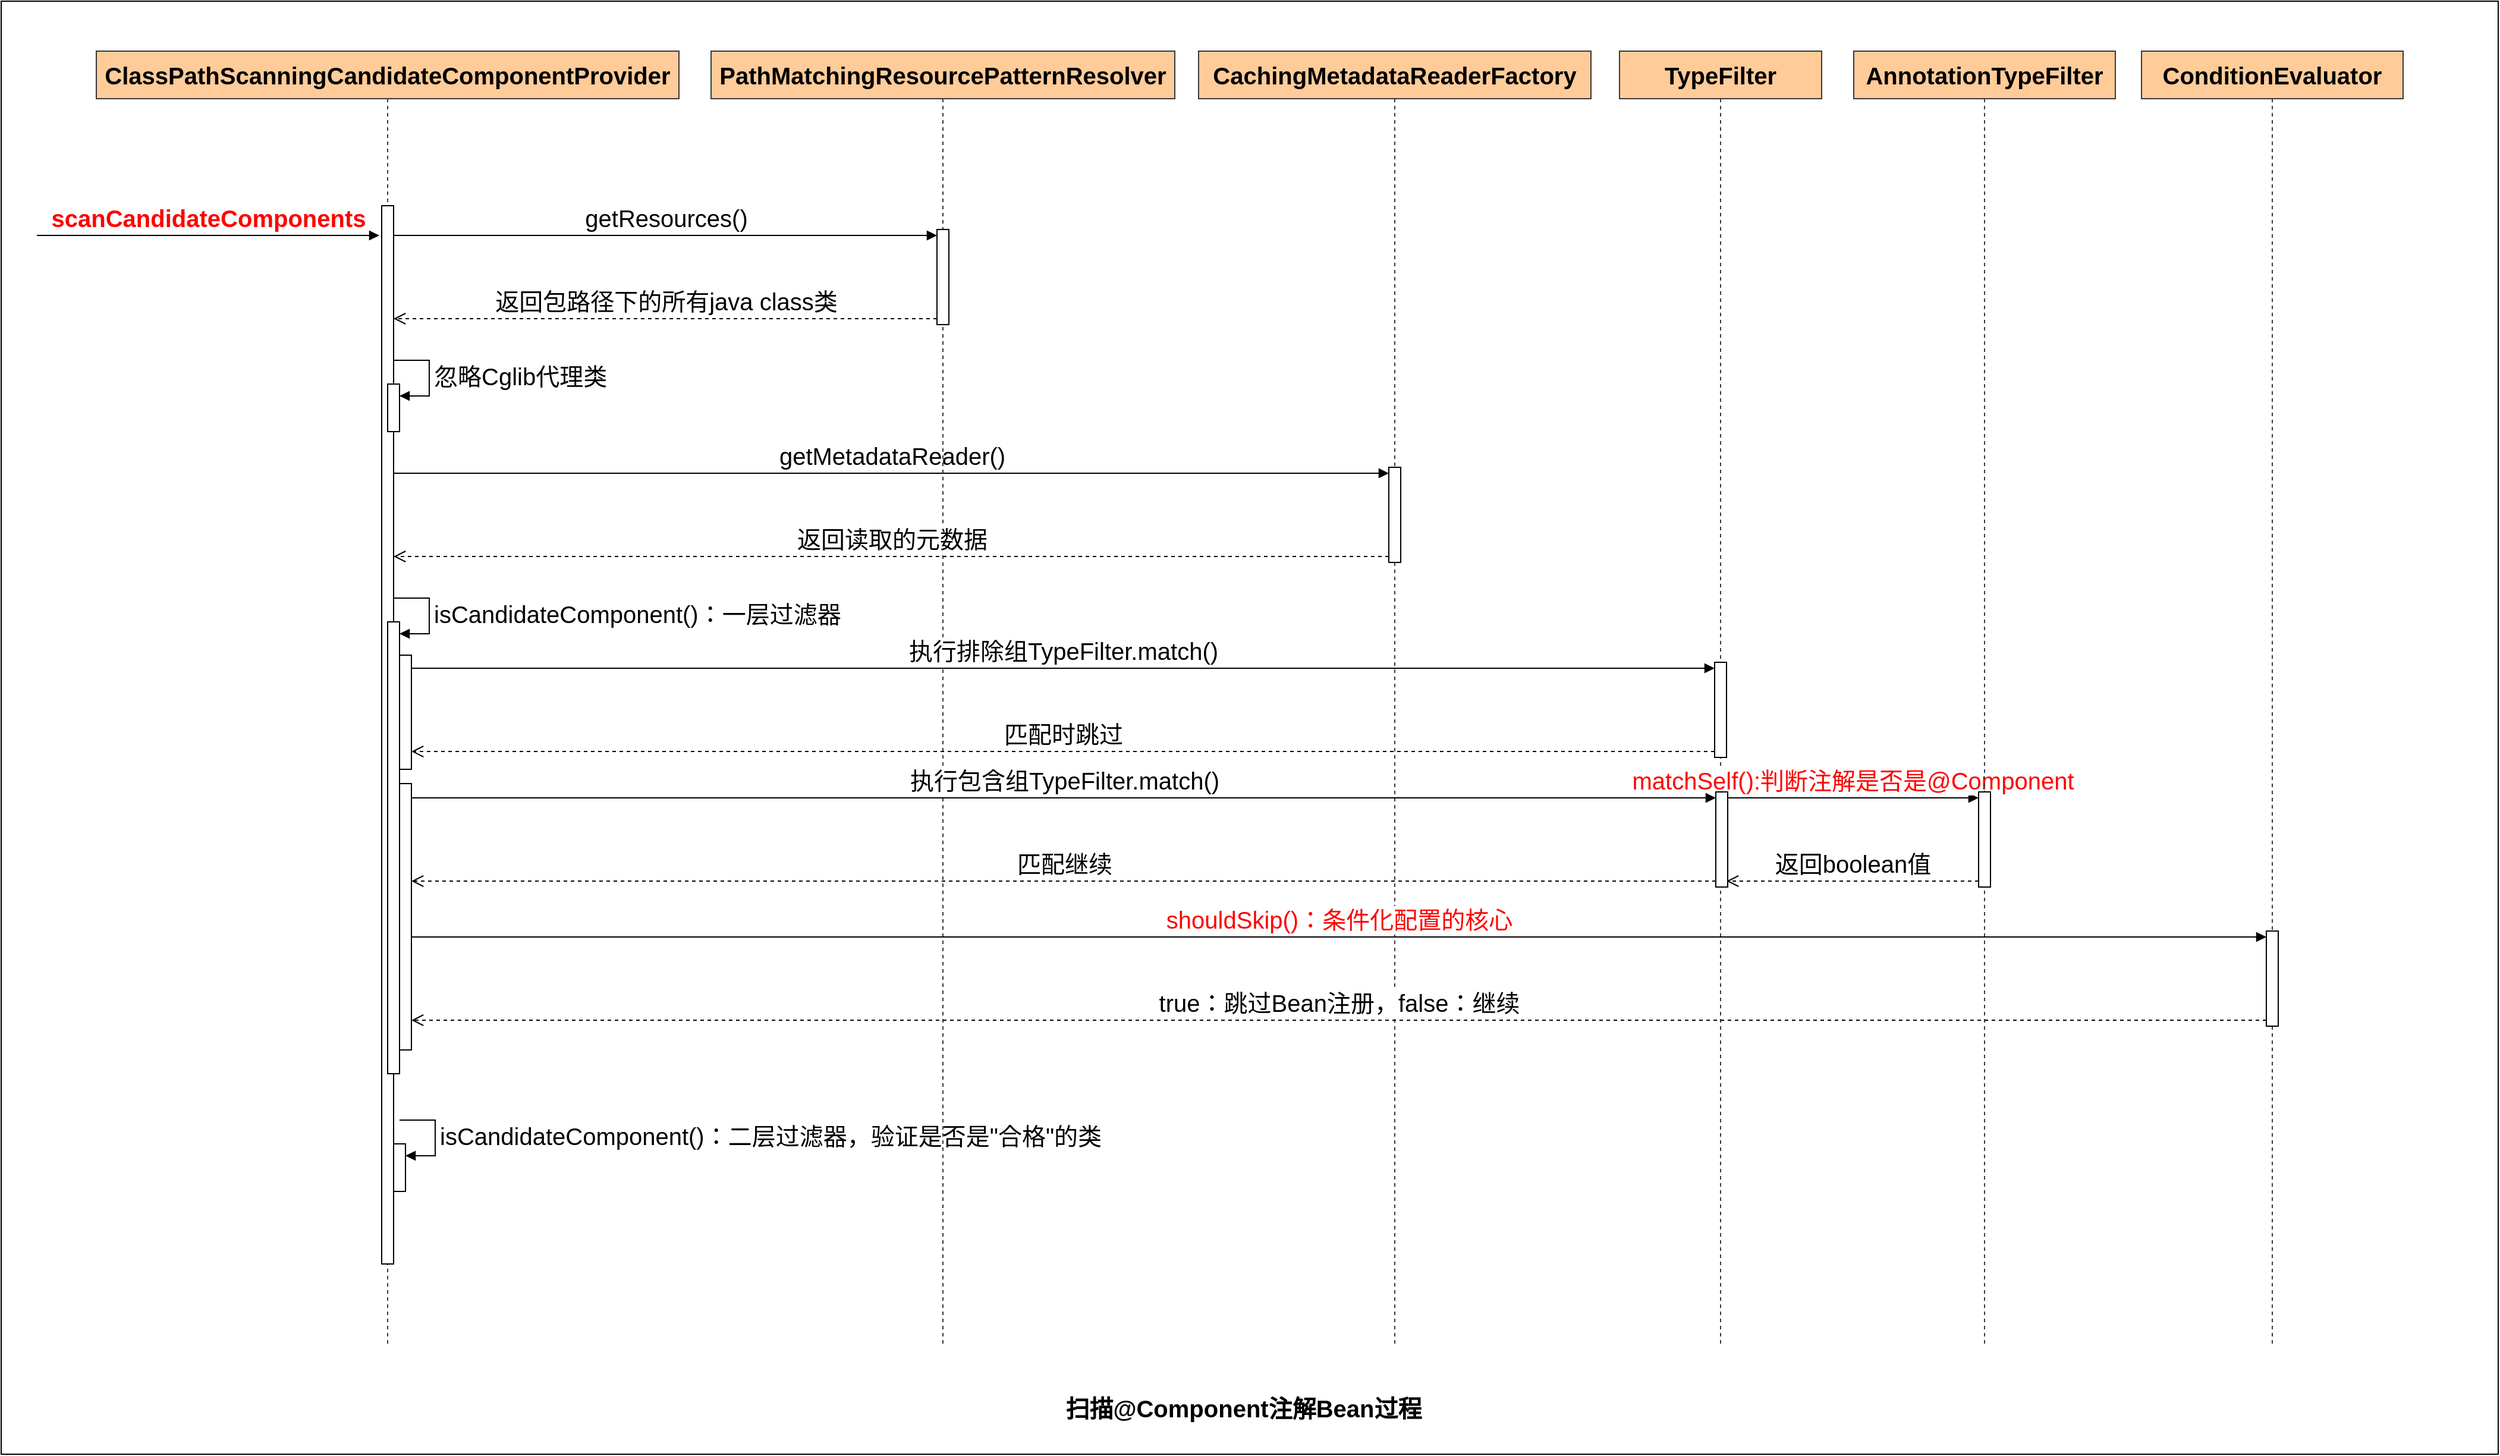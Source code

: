 <mxfile version="28.2.5">
  <diagram name="第 1 页" id="A2wYnKDMZFF023bxGnZ8">
    <mxGraphModel dx="2037" dy="1126" grid="1" gridSize="10" guides="1" tooltips="1" connect="1" arrows="1" fold="1" page="1" pageScale="1" pageWidth="827" pageHeight="1169" background="none" math="0" shadow="0">
      <root>
        <mxCell id="0" />
        <mxCell id="1" parent="0" />
        <mxCell id="-QrxRBGIXTvyxB3OS5xk-55" value="" style="rounded=0;whiteSpace=wrap;html=1;" parent="1" vertex="1">
          <mxGeometry x="10" y="168" width="2100" height="1222" as="geometry" />
        </mxCell>
        <mxCell id="-QrxRBGIXTvyxB3OS5xk-1" value="ClassPathScanningCandidateComponentProvider" style="shape=umlLifeline;whiteSpace=wrap;html=1;container=1;dropTarget=0;collapsible=0;recursiveResize=0;outlineConnect=0;portConstraint=eastwest;newEdgeStyle={&quot;curved&quot;:0,&quot;rounded&quot;:0};fontSize=20;fontStyle=1;points=[[0,0,0,0,5],[0,1,0,0,-5],[1,0,0,0,5],[1,1,0,0,-5]];perimeter=rectanglePerimeter;targetShapes=umlLifeline;participant=label;fillColor=#ffcc99;strokeColor=#36393d;" parent="1" vertex="1">
          <mxGeometry x="90" y="210" width="490" height="1090" as="geometry" />
        </mxCell>
        <mxCell id="-QrxRBGIXTvyxB3OS5xk-2" value="" style="html=1;points=[[0,0,0,0,5],[0,1,0,0,-5],[1,0,0,0,5],[1,1,0,0,-5]];perimeter=orthogonalPerimeter;outlineConnect=0;targetShapes=umlLifeline;portConstraint=eastwest;newEdgeStyle={&quot;curved&quot;:0,&quot;rounded&quot;:0};" parent="-QrxRBGIXTvyxB3OS5xk-1" vertex="1">
          <mxGeometry x="240" y="130" width="10" height="890" as="geometry" />
        </mxCell>
        <mxCell id="-QrxRBGIXTvyxB3OS5xk-8" value="返回包路径下的所有java class类" style="html=1;verticalAlign=bottom;endArrow=open;dashed=1;endSize=8;curved=0;rounded=0;exitX=0;exitY=1;exitDx=0;exitDy=-5;fontSize=20;" parent="-QrxRBGIXTvyxB3OS5xk-1" source="-QrxRBGIXTvyxB3OS5xk-6" edge="1">
          <mxGeometry relative="1" as="geometry">
            <mxPoint x="250" y="225" as="targetPoint" />
          </mxGeometry>
        </mxCell>
        <mxCell id="-QrxRBGIXTvyxB3OS5xk-16" value="" style="html=1;points=[[0,0,0,0,5],[0,1,0,0,-5],[1,0,0,0,5],[1,1,0,0,-5]];perimeter=orthogonalPerimeter;outlineConnect=0;targetShapes=umlLifeline;portConstraint=eastwest;newEdgeStyle={&quot;curved&quot;:0,&quot;rounded&quot;:0};" parent="-QrxRBGIXTvyxB3OS5xk-1" vertex="1">
          <mxGeometry x="245" y="280" width="10" height="40" as="geometry" />
        </mxCell>
        <mxCell id="-QrxRBGIXTvyxB3OS5xk-17" value="忽略Cglib代理类" style="html=1;align=left;spacingLeft=2;endArrow=block;rounded=0;edgeStyle=orthogonalEdgeStyle;curved=0;rounded=0;fontSize=20;" parent="-QrxRBGIXTvyxB3OS5xk-1" target="-QrxRBGIXTvyxB3OS5xk-16" edge="1">
          <mxGeometry relative="1" as="geometry">
            <mxPoint x="250" y="260" as="sourcePoint" />
            <Array as="points">
              <mxPoint x="280" y="290" />
            </Array>
          </mxGeometry>
        </mxCell>
        <mxCell id="-QrxRBGIXTvyxB3OS5xk-21" value="getMetadataReader()" style="html=1;verticalAlign=bottom;endArrow=block;curved=0;rounded=0;entryX=0;entryY=0;entryDx=0;entryDy=5;fontSize=20;" parent="-QrxRBGIXTvyxB3OS5xk-1" target="-QrxRBGIXTvyxB3OS5xk-20" edge="1">
          <mxGeometry relative="1" as="geometry">
            <mxPoint x="250" y="355" as="sourcePoint" />
          </mxGeometry>
        </mxCell>
        <mxCell id="-QrxRBGIXTvyxB3OS5xk-23" value="" style="html=1;points=[[0,0,0,0,5],[0,1,0,0,-5],[1,0,0,0,5],[1,1,0,0,-5]];perimeter=orthogonalPerimeter;outlineConnect=0;targetShapes=umlLifeline;portConstraint=eastwest;newEdgeStyle={&quot;curved&quot;:0,&quot;rounded&quot;:0};" parent="-QrxRBGIXTvyxB3OS5xk-1" vertex="1">
          <mxGeometry x="245" y="480" width="10" height="380" as="geometry" />
        </mxCell>
        <mxCell id="-QrxRBGIXTvyxB3OS5xk-24" value="isCandidateComponent()：一层过滤器" style="html=1;align=left;spacingLeft=2;endArrow=block;rounded=0;edgeStyle=orthogonalEdgeStyle;curved=0;rounded=0;fontSize=20;" parent="-QrxRBGIXTvyxB3OS5xk-1" target="-QrxRBGIXTvyxB3OS5xk-23" edge="1">
          <mxGeometry relative="1" as="geometry">
            <mxPoint x="250" y="460" as="sourcePoint" />
            <Array as="points">
              <mxPoint x="280" y="490" />
            </Array>
          </mxGeometry>
        </mxCell>
        <mxCell id="-QrxRBGIXTvyxB3OS5xk-43" value="" style="html=1;points=[[0,0,0,0,5],[0,1,0,0,-5],[1,0,0,0,5],[1,1,0,0,-5]];perimeter=orthogonalPerimeter;outlineConnect=0;targetShapes=umlLifeline;portConstraint=eastwest;newEdgeStyle={&quot;curved&quot;:0,&quot;rounded&quot;:0};" parent="-QrxRBGIXTvyxB3OS5xk-1" vertex="1">
          <mxGeometry x="255" y="508" width="10" height="96" as="geometry" />
        </mxCell>
        <mxCell id="-QrxRBGIXTvyxB3OS5xk-45" value="" style="html=1;points=[[0,0,0,0,5],[0,1,0,0,-5],[1,0,0,0,5],[1,1,0,0,-5]];perimeter=orthogonalPerimeter;outlineConnect=0;targetShapes=umlLifeline;portConstraint=eastwest;newEdgeStyle={&quot;curved&quot;:0,&quot;rounded&quot;:0};" parent="-QrxRBGIXTvyxB3OS5xk-1" vertex="1">
          <mxGeometry x="255" y="616" width="10" height="224" as="geometry" />
        </mxCell>
        <mxCell id="-QrxRBGIXTvyxB3OS5xk-53" value="" style="html=1;points=[[0,0,0,0,5],[0,1,0,0,-5],[1,0,0,0,5],[1,1,0,0,-5]];perimeter=orthogonalPerimeter;outlineConnect=0;targetShapes=umlLifeline;portConstraint=eastwest;newEdgeStyle={&quot;curved&quot;:0,&quot;rounded&quot;:0};" parent="-QrxRBGIXTvyxB3OS5xk-1" vertex="1">
          <mxGeometry x="250" y="919" width="10" height="40" as="geometry" />
        </mxCell>
        <mxCell id="-QrxRBGIXTvyxB3OS5xk-54" value="isCandidateComponent()：二层过滤器，验证是否是&quot;合格&quot;的类" style="html=1;align=left;spacingLeft=2;endArrow=block;rounded=0;edgeStyle=orthogonalEdgeStyle;curved=0;rounded=0;fontSize=20;" parent="-QrxRBGIXTvyxB3OS5xk-1" target="-QrxRBGIXTvyxB3OS5xk-53" edge="1">
          <mxGeometry relative="1" as="geometry">
            <mxPoint x="255" y="899" as="sourcePoint" />
            <Array as="points">
              <mxPoint x="285" y="929" />
            </Array>
          </mxGeometry>
        </mxCell>
        <mxCell id="-QrxRBGIXTvyxB3OS5xk-4" value="PathMatchingResourcePatternResolver" style="shape=umlLifeline;perimeter=lifelinePerimeter;whiteSpace=wrap;html=1;container=1;dropTarget=0;collapsible=0;recursiveResize=0;outlineConnect=0;portConstraint=eastwest;newEdgeStyle={&quot;curved&quot;:0,&quot;rounded&quot;:0};fontSize=20;fontStyle=1;fillColor=#ffcc99;strokeColor=#36393d;" parent="1" vertex="1">
          <mxGeometry x="607" y="210" width="390" height="1090" as="geometry" />
        </mxCell>
        <mxCell id="-QrxRBGIXTvyxB3OS5xk-6" value="" style="html=1;points=[[0,0,0,0,5],[0,1,0,0,-5],[1,0,0,0,5],[1,1,0,0,-5]];perimeter=orthogonalPerimeter;outlineConnect=0;targetShapes=umlLifeline;portConstraint=eastwest;newEdgeStyle={&quot;curved&quot;:0,&quot;rounded&quot;:0};" parent="-QrxRBGIXTvyxB3OS5xk-4" vertex="1">
          <mxGeometry x="190" y="150" width="10" height="80" as="geometry" />
        </mxCell>
        <mxCell id="-QrxRBGIXTvyxB3OS5xk-18" value="CachingMetadataReaderFactory" style="shape=umlLifeline;perimeter=lifelinePerimeter;whiteSpace=wrap;html=1;container=1;dropTarget=0;collapsible=0;recursiveResize=0;outlineConnect=0;portConstraint=eastwest;newEdgeStyle={&quot;curved&quot;:0,&quot;rounded&quot;:0};fontSize=20;fontStyle=1;fillColor=#ffcc99;strokeColor=#36393d;" parent="1" vertex="1">
          <mxGeometry x="1017" y="210" width="330" height="1090" as="geometry" />
        </mxCell>
        <mxCell id="-QrxRBGIXTvyxB3OS5xk-20" value="" style="html=1;points=[[0,0,0,0,5],[0,1,0,0,-5],[1,0,0,0,5],[1,1,0,0,-5]];perimeter=orthogonalPerimeter;outlineConnect=0;targetShapes=umlLifeline;portConstraint=eastwest;newEdgeStyle={&quot;curved&quot;:0,&quot;rounded&quot;:0};" parent="-QrxRBGIXTvyxB3OS5xk-18" vertex="1">
          <mxGeometry x="160" y="350" width="10" height="80" as="geometry" />
        </mxCell>
        <mxCell id="-QrxRBGIXTvyxB3OS5xk-7" value="getResources()" style="html=1;verticalAlign=bottom;endArrow=block;curved=0;rounded=0;entryX=0;entryY=0;entryDx=0;entryDy=5;fontSize=20;" parent="1" source="-QrxRBGIXTvyxB3OS5xk-2" target="-QrxRBGIXTvyxB3OS5xk-6" edge="1">
          <mxGeometry relative="1" as="geometry">
            <mxPoint x="330" y="365" as="sourcePoint" />
          </mxGeometry>
        </mxCell>
        <mxCell id="-QrxRBGIXTvyxB3OS5xk-22" value="返回读取的元数据" style="html=1;verticalAlign=bottom;endArrow=open;dashed=1;endSize=8;curved=0;rounded=0;exitX=0;exitY=1;exitDx=0;exitDy=-5;fontSize=20;" parent="1" source="-QrxRBGIXTvyxB3OS5xk-20" target="-QrxRBGIXTvyxB3OS5xk-2" edge="1">
          <mxGeometry relative="1" as="geometry">
            <mxPoint x="339" y="635" as="targetPoint" />
          </mxGeometry>
        </mxCell>
        <mxCell id="-QrxRBGIXTvyxB3OS5xk-25" value="TypeFilter" style="shape=umlLifeline;perimeter=lifelinePerimeter;whiteSpace=wrap;html=1;container=1;dropTarget=0;collapsible=0;recursiveResize=0;outlineConnect=0;portConstraint=eastwest;newEdgeStyle={&quot;curved&quot;:0,&quot;rounded&quot;:0};fontSize=20;fontStyle=1;fillColor=#ffcc99;strokeColor=#36393d;" parent="1" vertex="1">
          <mxGeometry x="1371" y="210" width="170" height="1090" as="geometry" />
        </mxCell>
        <mxCell id="-QrxRBGIXTvyxB3OS5xk-27" value="" style="html=1;points=[[0,0,0,0,5],[0,1,0,0,-5],[1,0,0,0,5],[1,1,0,0,-5]];perimeter=orthogonalPerimeter;outlineConnect=0;targetShapes=umlLifeline;portConstraint=eastwest;newEdgeStyle={&quot;curved&quot;:0,&quot;rounded&quot;:0};" parent="-QrxRBGIXTvyxB3OS5xk-25" vertex="1">
          <mxGeometry x="80" y="514" width="10" height="80" as="geometry" />
        </mxCell>
        <mxCell id="-QrxRBGIXTvyxB3OS5xk-40" value="matchSelf():判断注解是否是@Component" style="html=1;verticalAlign=bottom;endArrow=block;curved=0;rounded=0;entryX=0;entryY=0;entryDx=0;entryDy=5;fontSize=20;fontColor=#FF0000;" parent="-QrxRBGIXTvyxB3OS5xk-25" target="-QrxRBGIXTvyxB3OS5xk-39" edge="1">
          <mxGeometry relative="1" as="geometry">
            <mxPoint x="90" y="628" as="sourcePoint" />
          </mxGeometry>
        </mxCell>
        <mxCell id="-QrxRBGIXTvyxB3OS5xk-41" value="返回boolean值" style="html=1;verticalAlign=bottom;endArrow=open;dashed=1;endSize=8;curved=0;rounded=0;exitX=0;exitY=1;exitDx=0;exitDy=-5;fontSize=20;" parent="-QrxRBGIXTvyxB3OS5xk-25" source="-QrxRBGIXTvyxB3OS5xk-39" edge="1">
          <mxGeometry relative="1" as="geometry">
            <mxPoint x="90" y="698" as="targetPoint" />
          </mxGeometry>
        </mxCell>
        <mxCell id="-QrxRBGIXTvyxB3OS5xk-28" value="执行排除组TypeFilter.match()" style="html=1;verticalAlign=bottom;endArrow=block;curved=0;rounded=0;entryX=0;entryY=0;entryDx=0;entryDy=5;fontSize=20;" parent="1" source="-QrxRBGIXTvyxB3OS5xk-43" target="-QrxRBGIXTvyxB3OS5xk-27" edge="1">
          <mxGeometry relative="1" as="geometry">
            <mxPoint x="380" y="730" as="sourcePoint" />
          </mxGeometry>
        </mxCell>
        <mxCell id="-QrxRBGIXTvyxB3OS5xk-29" value="匹配时跳过" style="html=1;verticalAlign=bottom;endArrow=open;dashed=1;endSize=8;curved=0;rounded=0;exitX=0;exitY=1;exitDx=0;exitDy=-5;fontSize=20;" parent="1" source="-QrxRBGIXTvyxB3OS5xk-27" target="-QrxRBGIXTvyxB3OS5xk-43" edge="1">
          <mxGeometry relative="1" as="geometry">
            <mxPoint x="380" y="800" as="targetPoint" />
          </mxGeometry>
        </mxCell>
        <mxCell id="-QrxRBGIXTvyxB3OS5xk-31" value="" style="html=1;points=[[0,0,0,0,5],[0,1,0,0,-5],[1,0,0,0,5],[1,1,0,0,-5]];perimeter=orthogonalPerimeter;outlineConnect=0;targetShapes=umlLifeline;portConstraint=eastwest;newEdgeStyle={&quot;curved&quot;:0,&quot;rounded&quot;:0};" parent="1" vertex="1">
          <mxGeometry x="1452" y="833" width="10" height="80" as="geometry" />
        </mxCell>
        <mxCell id="-QrxRBGIXTvyxB3OS5xk-32" value="执行包含组TypeFilter.match()" style="html=1;verticalAlign=bottom;endArrow=block;curved=0;rounded=0;entryX=0;entryY=0;entryDx=0;entryDy=5;fontSize=20;" parent="1" source="-QrxRBGIXTvyxB3OS5xk-45" target="-QrxRBGIXTvyxB3OS5xk-31" edge="1">
          <mxGeometry relative="1" as="geometry">
            <mxPoint x="370" y="838" as="sourcePoint" />
          </mxGeometry>
        </mxCell>
        <mxCell id="-QrxRBGIXTvyxB3OS5xk-33" value="匹配继续" style="html=1;verticalAlign=bottom;endArrow=open;dashed=1;endSize=8;curved=0;rounded=0;exitX=0;exitY=1;exitDx=0;exitDy=-5;fontSize=20;" parent="1" source="-QrxRBGIXTvyxB3OS5xk-31" target="-QrxRBGIXTvyxB3OS5xk-45" edge="1">
          <mxGeometry relative="1" as="geometry">
            <mxPoint x="360" y="908" as="targetPoint" />
          </mxGeometry>
        </mxCell>
        <mxCell id="-QrxRBGIXTvyxB3OS5xk-34" value="AnnotationTypeFilter" style="shape=umlLifeline;perimeter=lifelinePerimeter;whiteSpace=wrap;html=1;container=1;dropTarget=0;collapsible=0;recursiveResize=0;outlineConnect=0;portConstraint=eastwest;newEdgeStyle={&quot;curved&quot;:0,&quot;rounded&quot;:0};fontSize=20;fontStyle=1;fillColor=#ffcc99;strokeColor=#36393d;" parent="1" vertex="1">
          <mxGeometry x="1568" y="210" width="220" height="1090" as="geometry" />
        </mxCell>
        <mxCell id="-QrxRBGIXTvyxB3OS5xk-39" value="" style="html=1;points=[[0,0,0,0,5],[0,1,0,0,-5],[1,0,0,0,5],[1,1,0,0,-5]];perimeter=orthogonalPerimeter;outlineConnect=0;targetShapes=umlLifeline;portConstraint=eastwest;newEdgeStyle={&quot;curved&quot;:0,&quot;rounded&quot;:0};" parent="-QrxRBGIXTvyxB3OS5xk-34" vertex="1">
          <mxGeometry x="105" y="623" width="10" height="80" as="geometry" />
        </mxCell>
        <mxCell id="-QrxRBGIXTvyxB3OS5xk-46" value="ConditionEvaluator" style="shape=umlLifeline;perimeter=lifelinePerimeter;whiteSpace=wrap;html=1;container=1;dropTarget=0;collapsible=0;recursiveResize=0;outlineConnect=0;portConstraint=eastwest;newEdgeStyle={&quot;curved&quot;:0,&quot;rounded&quot;:0};fontSize=20;fontStyle=1;fillColor=#ffcc99;strokeColor=#36393d;" parent="1" vertex="1">
          <mxGeometry x="1810" y="210" width="220" height="1090" as="geometry" />
        </mxCell>
        <mxCell id="-QrxRBGIXTvyxB3OS5xk-48" value="" style="html=1;points=[[0,0,0,0,5],[0,1,0,0,-5],[1,0,0,0,5],[1,1,0,0,-5]];perimeter=orthogonalPerimeter;outlineConnect=0;targetShapes=umlLifeline;portConstraint=eastwest;newEdgeStyle={&quot;curved&quot;:0,&quot;rounded&quot;:0};" parent="-QrxRBGIXTvyxB3OS5xk-46" vertex="1">
          <mxGeometry x="105" y="740" width="10" height="80" as="geometry" />
        </mxCell>
        <mxCell id="-QrxRBGIXTvyxB3OS5xk-49" value="&lt;font style=&quot;color: rgb(255, 0, 0);&quot;&gt;shouldSkip()：条件化配置的核心&lt;/font&gt;" style="html=1;verticalAlign=bottom;endArrow=block;curved=0;rounded=0;entryX=0;entryY=0;entryDx=0;entryDy=5;fontSize=20;" parent="1" source="-QrxRBGIXTvyxB3OS5xk-45" target="-QrxRBGIXTvyxB3OS5xk-48" edge="1">
          <mxGeometry relative="1" as="geometry">
            <mxPoint x="410" y="955" as="sourcePoint" />
          </mxGeometry>
        </mxCell>
        <mxCell id="-QrxRBGIXTvyxB3OS5xk-50" value="true：跳过Bean注册，false：继续" style="html=1;verticalAlign=bottom;endArrow=open;dashed=1;endSize=8;curved=0;rounded=0;exitX=0;exitY=1;exitDx=0;exitDy=-5;fontSize=20;" parent="1" source="-QrxRBGIXTvyxB3OS5xk-48" target="-QrxRBGIXTvyxB3OS5xk-45" edge="1">
          <mxGeometry relative="1" as="geometry">
            <mxPoint x="410" y="1025" as="targetPoint" />
          </mxGeometry>
        </mxCell>
        <mxCell id="-QrxRBGIXTvyxB3OS5xk-56" value="scanCandidateComponents" style="html=1;verticalAlign=bottom;endArrow=block;curved=0;rounded=0;entryX=0;entryY=0;entryDx=0;entryDy=5;fontSize=20;fontStyle=1;fontColor=#FF0000;" parent="1" edge="1">
          <mxGeometry relative="1" as="geometry">
            <mxPoint x="40" y="365" as="sourcePoint" />
            <mxPoint x="328" y="365" as="targetPoint" />
          </mxGeometry>
        </mxCell>
        <mxCell id="-QrxRBGIXTvyxB3OS5xk-58" value="扫描@Component注解Bean过程" style="text;html=1;whiteSpace=wrap;strokeColor=none;fillColor=none;align=center;verticalAlign=middle;rounded=0;fontSize=20;fontStyle=1" parent="1" vertex="1">
          <mxGeometry x="850" y="1336" width="410" height="30" as="geometry" />
        </mxCell>
      </root>
    </mxGraphModel>
  </diagram>
</mxfile>
